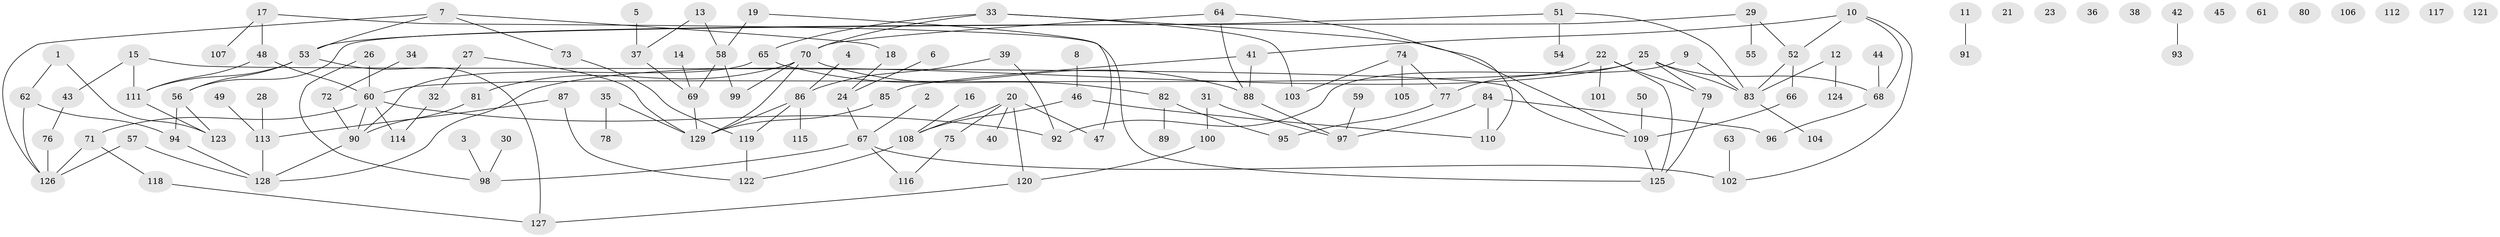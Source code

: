 // coarse degree distribution, {4: 0.15384615384615385, 2: 0.3717948717948718, 1: 0.11538461538461539, 3: 0.20512820512820512, 7: 0.02564102564102564, 5: 0.08974358974358974, 6: 0.038461538461538464}
// Generated by graph-tools (version 1.1) at 2025/35/03/04/25 23:35:55]
// undirected, 129 vertices, 154 edges
graph export_dot {
  node [color=gray90,style=filled];
  1;
  2;
  3;
  4;
  5;
  6;
  7;
  8;
  9;
  10;
  11;
  12;
  13;
  14;
  15;
  16;
  17;
  18;
  19;
  20;
  21;
  22;
  23;
  24;
  25;
  26;
  27;
  28;
  29;
  30;
  31;
  32;
  33;
  34;
  35;
  36;
  37;
  38;
  39;
  40;
  41;
  42;
  43;
  44;
  45;
  46;
  47;
  48;
  49;
  50;
  51;
  52;
  53;
  54;
  55;
  56;
  57;
  58;
  59;
  60;
  61;
  62;
  63;
  64;
  65;
  66;
  67;
  68;
  69;
  70;
  71;
  72;
  73;
  74;
  75;
  76;
  77;
  78;
  79;
  80;
  81;
  82;
  83;
  84;
  85;
  86;
  87;
  88;
  89;
  90;
  91;
  92;
  93;
  94;
  95;
  96;
  97;
  98;
  99;
  100;
  101;
  102;
  103;
  104;
  105;
  106;
  107;
  108;
  109;
  110;
  111;
  112;
  113;
  114;
  115;
  116;
  117;
  118;
  119;
  120;
  121;
  122;
  123;
  124;
  125;
  126;
  127;
  128;
  129;
  1 -- 62;
  1 -- 123;
  2 -- 67;
  3 -- 98;
  4 -- 86;
  5 -- 37;
  6 -- 24;
  7 -- 18;
  7 -- 53;
  7 -- 73;
  7 -- 126;
  8 -- 46;
  9 -- 83;
  9 -- 92;
  10 -- 41;
  10 -- 52;
  10 -- 68;
  10 -- 102;
  11 -- 91;
  12 -- 83;
  12 -- 124;
  13 -- 37;
  13 -- 58;
  14 -- 69;
  15 -- 43;
  15 -- 109;
  15 -- 111;
  16 -- 108;
  17 -- 48;
  17 -- 107;
  17 -- 125;
  18 -- 24;
  19 -- 47;
  19 -- 58;
  20 -- 40;
  20 -- 47;
  20 -- 75;
  20 -- 108;
  20 -- 120;
  22 -- 77;
  22 -- 79;
  22 -- 101;
  22 -- 125;
  24 -- 67;
  25 -- 60;
  25 -- 68;
  25 -- 79;
  25 -- 83;
  25 -- 128;
  26 -- 60;
  26 -- 98;
  27 -- 32;
  27 -- 129;
  28 -- 113;
  29 -- 52;
  29 -- 55;
  29 -- 56;
  30 -- 98;
  31 -- 97;
  31 -- 100;
  32 -- 114;
  33 -- 65;
  33 -- 70;
  33 -- 103;
  33 -- 109;
  34 -- 72;
  35 -- 78;
  35 -- 129;
  37 -- 69;
  39 -- 86;
  39 -- 92;
  41 -- 85;
  41 -- 88;
  42 -- 93;
  43 -- 76;
  44 -- 68;
  46 -- 108;
  46 -- 110;
  48 -- 60;
  48 -- 111;
  49 -- 113;
  50 -- 109;
  51 -- 53;
  51 -- 54;
  51 -- 83;
  52 -- 66;
  52 -- 83;
  53 -- 56;
  53 -- 111;
  53 -- 127;
  56 -- 94;
  56 -- 123;
  57 -- 126;
  57 -- 128;
  58 -- 69;
  58 -- 99;
  59 -- 97;
  60 -- 71;
  60 -- 90;
  60 -- 92;
  60 -- 114;
  62 -- 94;
  62 -- 126;
  63 -- 102;
  64 -- 70;
  64 -- 88;
  64 -- 110;
  65 -- 88;
  65 -- 90;
  66 -- 109;
  67 -- 98;
  67 -- 102;
  67 -- 116;
  68 -- 96;
  69 -- 129;
  70 -- 81;
  70 -- 82;
  70 -- 99;
  70 -- 129;
  71 -- 118;
  71 -- 126;
  72 -- 90;
  73 -- 119;
  74 -- 77;
  74 -- 103;
  74 -- 105;
  75 -- 116;
  76 -- 126;
  77 -- 95;
  79 -- 125;
  81 -- 90;
  82 -- 89;
  82 -- 95;
  83 -- 104;
  84 -- 96;
  84 -- 97;
  84 -- 110;
  85 -- 129;
  86 -- 115;
  86 -- 119;
  86 -- 129;
  87 -- 113;
  87 -- 122;
  88 -- 97;
  90 -- 128;
  94 -- 128;
  100 -- 120;
  108 -- 122;
  109 -- 125;
  111 -- 123;
  113 -- 128;
  118 -- 127;
  119 -- 122;
  120 -- 127;
}
